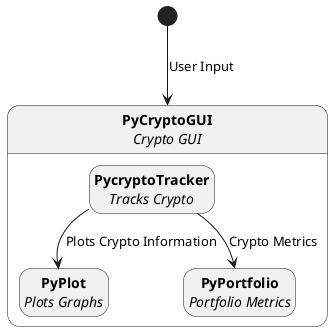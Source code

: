 @startuml Code-structure

hide empty description

[*] --> PyCryptoGUI : User Input

state "<b>PyCryptoGUI</b>\n<i>Crypto GUI</i>" as PyCryptoGUI


state PyCryptoGUI {
    state "<b>PycryptoTracker\n<i>Tracks Crypto" as PyCryptoTracker
    state "<b>PyPlot\n<i>Plots Graphs" as PyPlot
    state "<b>PyPortfolio\n<i>Portfolio Metrics" as PyPortfolio

    PyCryptoTracker --> PyPlot : Plots Crypto Information
    PyCryptoTracker --> PyPortfolio : Crypto Metrics

}



@enduml